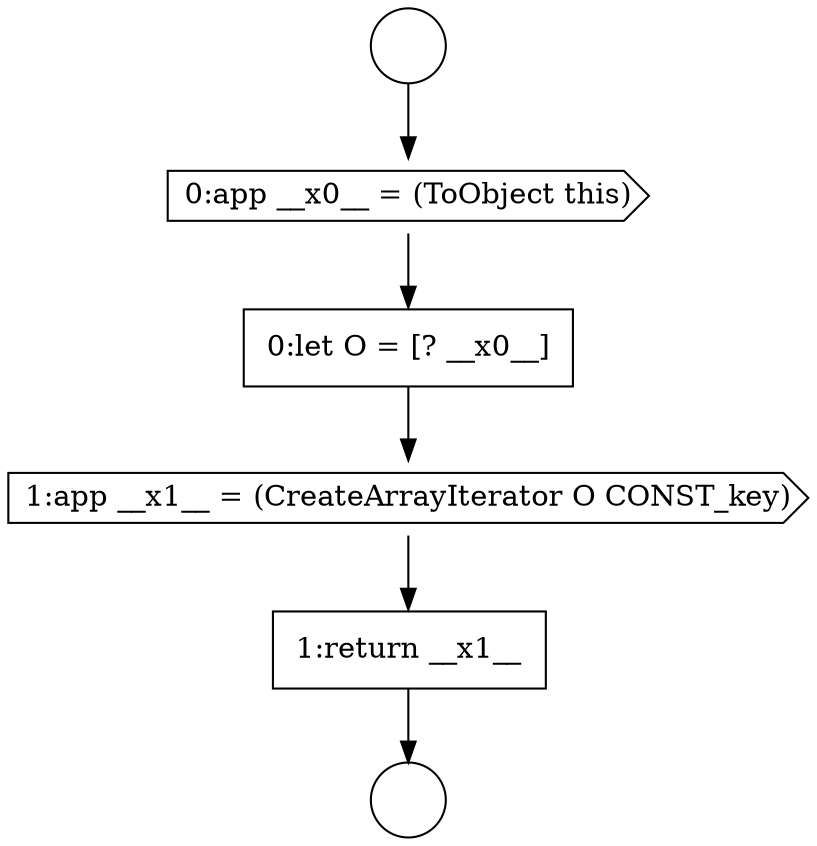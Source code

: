 digraph {
  node16191 [shape=none, margin=0, label=<<font color="black">
    <table border="0" cellborder="1" cellspacing="0" cellpadding="10">
      <tr><td align="left">1:return __x1__</td></tr>
    </table>
  </font>> color="black" fillcolor="white" style=filled]
  node16187 [shape=circle label=" " color="black" fillcolor="white" style=filled]
  node16188 [shape=cds, label=<<font color="black">0:app __x0__ = (ToObject this)</font>> color="black" fillcolor="white" style=filled]
  node16189 [shape=none, margin=0, label=<<font color="black">
    <table border="0" cellborder="1" cellspacing="0" cellpadding="10">
      <tr><td align="left">0:let O = [? __x0__]</td></tr>
    </table>
  </font>> color="black" fillcolor="white" style=filled]
  node16186 [shape=circle label=" " color="black" fillcolor="white" style=filled]
  node16190 [shape=cds, label=<<font color="black">1:app __x1__ = (CreateArrayIterator O CONST_key)</font>> color="black" fillcolor="white" style=filled]
  node16189 -> node16190 [ color="black"]
  node16190 -> node16191 [ color="black"]
  node16188 -> node16189 [ color="black"]
  node16191 -> node16187 [ color="black"]
  node16186 -> node16188 [ color="black"]
}
